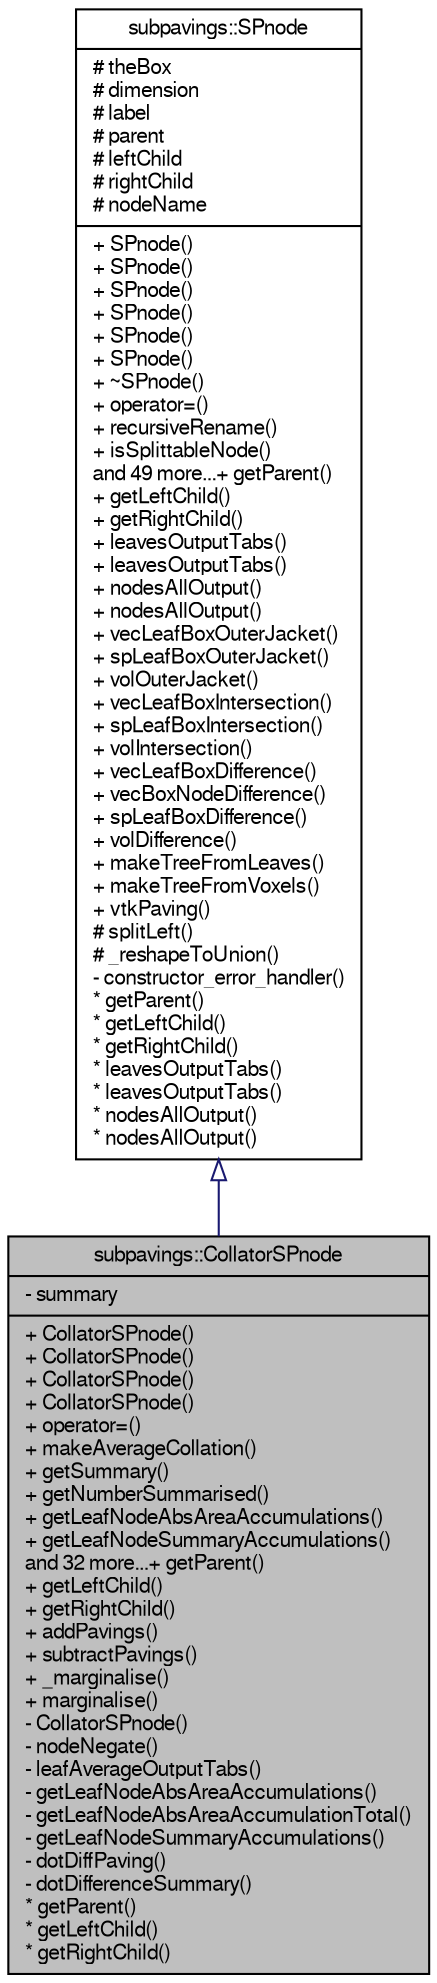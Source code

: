 digraph G
{
  edge [fontname="FreeSans",fontsize="10",labelfontname="FreeSans",labelfontsize="10"];
  node [fontname="FreeSans",fontsize="10",shape=record];
  Node1 [label="{subpavings::CollatorSPnode\n|- summary\l|+ CollatorSPnode()\l+ CollatorSPnode()\l+ CollatorSPnode()\l+ CollatorSPnode()\l+ operator=()\l+ makeAverageCollation()\l+ getSummary()\l+ getNumberSummarised()\l+ getLeafNodeAbsAreaAccumulations()\l+ getLeafNodeSummaryAccumulations()\land 32 more...+ getParent()\l+ getLeftChild()\l+ getRightChild()\l+ addPavings()\l+ subtractPavings()\l+ _marginalise()\l+ marginalise()\l- CollatorSPnode()\l- nodeNegate()\l- leafAverageOutputTabs()\l- getLeafNodeAbsAreaAccumulations()\l- getLeafNodeAbsAreaAccumulationTotal()\l- getLeafNodeSummaryAccumulations()\l- dotDiffPaving()\l- dotDifferenceSummary()\l* getParent()\l* getLeftChild()\l* getRightChild()\l}",height=0.2,width=0.4,color="black", fillcolor="grey75", style="filled" fontcolor="black"];
  Node2 -> Node1 [dir="back",color="midnightblue",fontsize="10",style="solid",arrowtail="onormal",fontname="FreeSans"];
  Node2 [label="{subpavings::SPnode\n|# theBox\l# dimension\l# label\l# parent\l# leftChild\l# rightChild\l# nodeName\l|+ SPnode()\l+ SPnode()\l+ SPnode()\l+ SPnode()\l+ SPnode()\l+ SPnode()\l+ ~SPnode()\l+ operator=()\l+ recursiveRename()\l+ isSplittableNode()\land 49 more...+ getParent()\l+ getLeftChild()\l+ getRightChild()\l+ leavesOutputTabs()\l+ leavesOutputTabs()\l+ nodesAllOutput()\l+ nodesAllOutput()\l+ vecLeafBoxOuterJacket()\l+ spLeafBoxOuterJacket()\l+ volOuterJacket()\l+ vecLeafBoxIntersection()\l+ spLeafBoxIntersection()\l+ volIntersection()\l+ vecLeafBoxDifference()\l+ vecBoxNodeDifference()\l+ spLeafBoxDifference()\l+ volDifference()\l+ makeTreeFromLeaves()\l+ makeTreeFromVoxels()\l+ vtkPaving()\l# splitLeft()\l# _reshapeToUnion()\l- constructor_error_handler()\l* getParent()\l* getLeftChild()\l* getRightChild()\l* leavesOutputTabs()\l* leavesOutputTabs()\l* nodesAllOutput()\l* nodesAllOutput()\l}",height=0.2,width=0.4,color="black", fillcolor="white", style="filled",URL="$classsubpavings_1_1SPnode.shtml",tooltip="SPnodes are nodes in the representation of a subpaving as a binary tree."];
}
